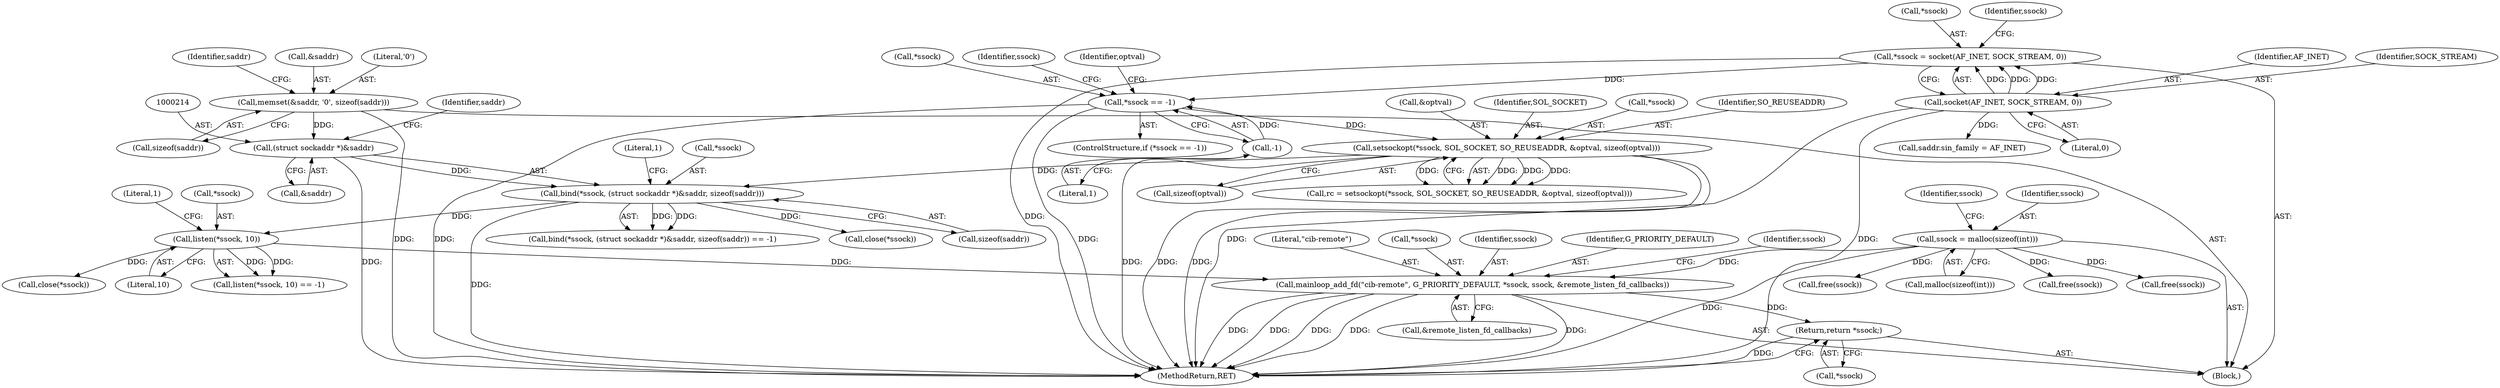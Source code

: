 digraph "0_pacemaker_564f7cc2a51dcd2f28ab12a13394f31be5aa3c93_4@pointer" {
"1000255" [label="(Return,return *ssock;)"];
"1000247" [label="(Call,mainloop_add_fd(\"cib-remote\", G_PRIORITY_DEFAULT, *ssock, ssock, &remote_listen_fd_callbacks))"];
"1000232" [label="(Call,listen(*ssock, 10))"];
"1000210" [label="(Call,bind(*ssock, (struct sockaddr *)&saddr, sizeof(saddr)))"];
"1000167" [label="(Call,setsockopt(*ssock, SOL_SOCKET, SO_REUSEADDR, &optval, sizeof(optval)))"];
"1000151" [label="(Call,*ssock == -1)"];
"1000143" [label="(Call,*ssock = socket(AF_INET, SOCK_STREAM, 0))"];
"1000146" [label="(Call,socket(AF_INET, SOCK_STREAM, 0))"];
"1000154" [label="(Call,-1)"];
"1000213" [label="(Call,(struct sockaddr *)&saddr)"];
"1000184" [label="(Call,memset(&saddr, '\0', sizeof(saddr)))"];
"1000138" [label="(Call,ssock = malloc(sizeof(int)))"];
"1000187" [label="(Literal,'\0')"];
"1000256" [label="(Call,*ssock)"];
"1000249" [label="(Identifier,G_PRIORITY_DEFAULT)"];
"1000146" [label="(Call,socket(AF_INET, SOCK_STREAM, 0))"];
"1000192" [label="(Identifier,saddr)"];
"1000145" [label="(Identifier,ssock)"];
"1000242" [label="(Call,free(ssock))"];
"1000172" [label="(Call,&optval)"];
"1000185" [label="(Call,&saddr)"];
"1000165" [label="(Call,rc = setsockopt(*ssock, SOL_SOCKET, SO_REUSEADDR, &optval, sizeof(optval)))"];
"1000232" [label="(Call,listen(*ssock, 10))"];
"1000209" [label="(Call,bind(*ssock, (struct sockaddr *)&saddr, sizeof(saddr)) == -1)"];
"1000140" [label="(Call,malloc(sizeof(int)))"];
"1000235" [label="(Literal,10)"];
"1000222" [label="(Call,close(*ssock))"];
"1000257" [label="(Identifier,ssock)"];
"1000233" [label="(Call,*ssock)"];
"1000237" [label="(Literal,1)"];
"1000170" [label="(Identifier,SOL_SOCKET)"];
"1000258" [label="(MethodReturn,RET)"];
"1000150" [label="(ControlStructure,if (*ssock == -1))"];
"1000155" [label="(Literal,1)"];
"1000247" [label="(Call,mainloop_add_fd(\"cib-remote\", G_PRIORITY_DEFAULT, *ssock, ssock, &remote_listen_fd_callbacks))"];
"1000168" [label="(Call,*ssock)"];
"1000248" [label="(Literal,\"cib-remote\")"];
"1000163" [label="(Identifier,optval)"];
"1000250" [label="(Call,*ssock)"];
"1000144" [label="(Call,*ssock)"];
"1000218" [label="(Identifier,saddr)"];
"1000143" [label="(Call,*ssock = socket(AF_INET, SOCK_STREAM, 0))"];
"1000152" [label="(Call,*ssock)"];
"1000147" [label="(Identifier,AF_INET)"];
"1000190" [label="(Call,saddr.sin_family = AF_INET)"];
"1000253" [label="(Call,&remote_listen_fd_callbacks)"];
"1000167" [label="(Call,setsockopt(*ssock, SOL_SOCKET, SO_REUSEADDR, &optval, sizeof(optval)))"];
"1000148" [label="(Identifier,SOCK_STREAM)"];
"1000184" [label="(Call,memset(&saddr, '\0', sizeof(saddr)))"];
"1000138" [label="(Call,ssock = malloc(sizeof(int)))"];
"1000252" [label="(Identifier,ssock)"];
"1000108" [label="(Block,)"];
"1000255" [label="(Return,return *ssock;)"];
"1000174" [label="(Call,sizeof(optval))"];
"1000220" [label="(Literal,1)"];
"1000157" [label="(Call,free(ssock))"];
"1000225" [label="(Call,free(ssock))"];
"1000188" [label="(Call,sizeof(saddr))"];
"1000158" [label="(Identifier,ssock)"];
"1000211" [label="(Call,*ssock)"];
"1000153" [label="(Identifier,ssock)"];
"1000231" [label="(Call,listen(*ssock, 10) == -1)"];
"1000171" [label="(Identifier,SO_REUSEADDR)"];
"1000213" [label="(Call,(struct sockaddr *)&saddr)"];
"1000149" [label="(Literal,0)"];
"1000215" [label="(Call,&saddr)"];
"1000239" [label="(Call,close(*ssock))"];
"1000151" [label="(Call,*ssock == -1)"];
"1000154" [label="(Call,-1)"];
"1000139" [label="(Identifier,ssock)"];
"1000210" [label="(Call,bind(*ssock, (struct sockaddr *)&saddr, sizeof(saddr)))"];
"1000217" [label="(Call,sizeof(saddr))"];
"1000255" -> "1000108"  [label="AST: "];
"1000255" -> "1000256"  [label="CFG: "];
"1000256" -> "1000255"  [label="AST: "];
"1000258" -> "1000255"  [label="CFG: "];
"1000255" -> "1000258"  [label="DDG: "];
"1000247" -> "1000255"  [label="DDG: "];
"1000247" -> "1000108"  [label="AST: "];
"1000247" -> "1000253"  [label="CFG: "];
"1000248" -> "1000247"  [label="AST: "];
"1000249" -> "1000247"  [label="AST: "];
"1000250" -> "1000247"  [label="AST: "];
"1000252" -> "1000247"  [label="AST: "];
"1000253" -> "1000247"  [label="AST: "];
"1000257" -> "1000247"  [label="CFG: "];
"1000247" -> "1000258"  [label="DDG: "];
"1000247" -> "1000258"  [label="DDG: "];
"1000247" -> "1000258"  [label="DDG: "];
"1000247" -> "1000258"  [label="DDG: "];
"1000247" -> "1000258"  [label="DDG: "];
"1000232" -> "1000247"  [label="DDG: "];
"1000138" -> "1000247"  [label="DDG: "];
"1000232" -> "1000231"  [label="AST: "];
"1000232" -> "1000235"  [label="CFG: "];
"1000233" -> "1000232"  [label="AST: "];
"1000235" -> "1000232"  [label="AST: "];
"1000237" -> "1000232"  [label="CFG: "];
"1000232" -> "1000231"  [label="DDG: "];
"1000232" -> "1000231"  [label="DDG: "];
"1000210" -> "1000232"  [label="DDG: "];
"1000232" -> "1000239"  [label="DDG: "];
"1000210" -> "1000209"  [label="AST: "];
"1000210" -> "1000217"  [label="CFG: "];
"1000211" -> "1000210"  [label="AST: "];
"1000213" -> "1000210"  [label="AST: "];
"1000217" -> "1000210"  [label="AST: "];
"1000220" -> "1000210"  [label="CFG: "];
"1000210" -> "1000258"  [label="DDG: "];
"1000210" -> "1000209"  [label="DDG: "];
"1000210" -> "1000209"  [label="DDG: "];
"1000167" -> "1000210"  [label="DDG: "];
"1000213" -> "1000210"  [label="DDG: "];
"1000210" -> "1000222"  [label="DDG: "];
"1000167" -> "1000165"  [label="AST: "];
"1000167" -> "1000174"  [label="CFG: "];
"1000168" -> "1000167"  [label="AST: "];
"1000170" -> "1000167"  [label="AST: "];
"1000171" -> "1000167"  [label="AST: "];
"1000172" -> "1000167"  [label="AST: "];
"1000174" -> "1000167"  [label="AST: "];
"1000165" -> "1000167"  [label="CFG: "];
"1000167" -> "1000258"  [label="DDG: "];
"1000167" -> "1000258"  [label="DDG: "];
"1000167" -> "1000258"  [label="DDG: "];
"1000167" -> "1000165"  [label="DDG: "];
"1000167" -> "1000165"  [label="DDG: "];
"1000167" -> "1000165"  [label="DDG: "];
"1000167" -> "1000165"  [label="DDG: "];
"1000151" -> "1000167"  [label="DDG: "];
"1000151" -> "1000150"  [label="AST: "];
"1000151" -> "1000154"  [label="CFG: "];
"1000152" -> "1000151"  [label="AST: "];
"1000154" -> "1000151"  [label="AST: "];
"1000158" -> "1000151"  [label="CFG: "];
"1000163" -> "1000151"  [label="CFG: "];
"1000151" -> "1000258"  [label="DDG: "];
"1000151" -> "1000258"  [label="DDG: "];
"1000143" -> "1000151"  [label="DDG: "];
"1000154" -> "1000151"  [label="DDG: "];
"1000143" -> "1000108"  [label="AST: "];
"1000143" -> "1000146"  [label="CFG: "];
"1000144" -> "1000143"  [label="AST: "];
"1000146" -> "1000143"  [label="AST: "];
"1000153" -> "1000143"  [label="CFG: "];
"1000143" -> "1000258"  [label="DDG: "];
"1000146" -> "1000143"  [label="DDG: "];
"1000146" -> "1000143"  [label="DDG: "];
"1000146" -> "1000143"  [label="DDG: "];
"1000146" -> "1000149"  [label="CFG: "];
"1000147" -> "1000146"  [label="AST: "];
"1000148" -> "1000146"  [label="AST: "];
"1000149" -> "1000146"  [label="AST: "];
"1000146" -> "1000258"  [label="DDG: "];
"1000146" -> "1000258"  [label="DDG: "];
"1000146" -> "1000190"  [label="DDG: "];
"1000154" -> "1000155"  [label="CFG: "];
"1000155" -> "1000154"  [label="AST: "];
"1000213" -> "1000215"  [label="CFG: "];
"1000214" -> "1000213"  [label="AST: "];
"1000215" -> "1000213"  [label="AST: "];
"1000218" -> "1000213"  [label="CFG: "];
"1000213" -> "1000258"  [label="DDG: "];
"1000184" -> "1000213"  [label="DDG: "];
"1000184" -> "1000108"  [label="AST: "];
"1000184" -> "1000188"  [label="CFG: "];
"1000185" -> "1000184"  [label="AST: "];
"1000187" -> "1000184"  [label="AST: "];
"1000188" -> "1000184"  [label="AST: "];
"1000192" -> "1000184"  [label="CFG: "];
"1000184" -> "1000258"  [label="DDG: "];
"1000138" -> "1000108"  [label="AST: "];
"1000138" -> "1000140"  [label="CFG: "];
"1000139" -> "1000138"  [label="AST: "];
"1000140" -> "1000138"  [label="AST: "];
"1000145" -> "1000138"  [label="CFG: "];
"1000138" -> "1000258"  [label="DDG: "];
"1000138" -> "1000157"  [label="DDG: "];
"1000138" -> "1000225"  [label="DDG: "];
"1000138" -> "1000242"  [label="DDG: "];
}
